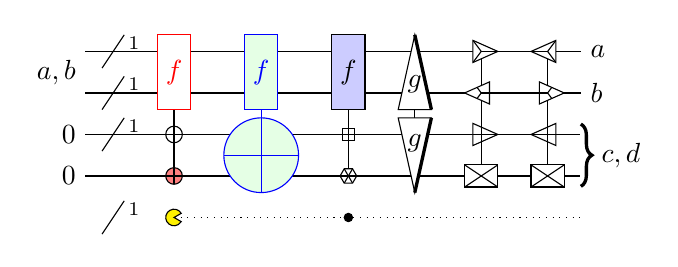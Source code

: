 %! \usetikzlibrary{decorations.pathreplacing,decorations.pathmorphing}
\begin{tikzpicture}[scale=1.0,x=1pt,y=1pt]
\filldraw[color=white] (0.0, -7.5) rectangle (179.0, 67.5);
% Drawing wires
% Line 1: a b W a,b
\draw[color=black] (0.0,60.0) -- (179.0,60.0);
%   Deferring wire label at (0.0,60.0)
% Line 4: x W owire
\draw[color=black,dotted] (32.0,0.0) -- (179.0,0.0);
% Line 2: c W 0
\draw[color=black] (0.0,30.0) -- (179.0,30.0);
\draw[color=black] (0.0,30.0) node[left] {$0$};
% Line 1: a b W a,b
\draw[color=black] (0.0,45.0) -- (179.0,45.0);
\draw[color=black] (0.0,52.5) node[left] {$a,b$};
% Line 3: d W 0
\draw[color=black] (0.0,15.0) -- (179.0,15.0);
\draw[color=black] (0.0,15.0) node[left] {$0$};
% Done with wires; drawing gates
% Line 10: a b c x / 1
\draw (6.0, 54.0) -- (14.0, 66.0);
\draw (12.0, 63.0) node[right] {$\scriptstyle{1}$};
\draw (6.0, 39.0) -- (14.0, 51.0);
\draw (12.0, 48.0) node[right] {$\scriptstyle{1}$};
\draw (6.0, 24.0) -- (14.0, 36.0);
\draw (12.0, 33.0) node[right] {$\scriptstyle{1}$};
\draw (6.0, -6.0) -- (14.0, 6.0);
\draw (12.0, 3.0) node[right] {$\scriptstyle{1}$};
% Line 11: x:op="\draw[fill=yellow] (0,0) -- (30:3pt) arc (30:330:3pt) -- cycle;":sh=0:style=dotted:qwire
\begin{scope}
\begin{scope}[shift={(32.0,0.0)}]
\draw[fill=yellow] (0,0) -- (30:3pt) arc (30:330:3pt) -- cycle;
\end{scope}
\end{scope}
% Line 12: a b G:color=red $f$ +c +d:fill=red!50!white
\draw (32.0,60.0) -- (32.0,15.0);
\begin{scope}[color=red]
\begin{scope}
\draw[fill=white] (32.0, 52.5) +(-45.0:8.485pt and 19.092pt) -- +(45.0:8.485pt and 19.092pt) -- +(135.0:8.485pt and 19.092pt) -- +(225.0:8.485pt and 19.092pt) -- cycle;
\clip (32.0, 52.5) +(-45.0:8.485pt and 19.092pt) -- +(45.0:8.485pt and 19.092pt) -- +(135.0:8.485pt and 19.092pt) -- +(225.0:8.485pt and 19.092pt) -- cycle;
\draw (32.0, 52.5) node {$f$};
\end{scope}
\end{scope}
\begin{scope}
\draw[fill=white] (32.0, 30.0) circle(3.0pt);
\clip (32.0, 30.0) circle(3.0pt);
\draw (29.0, 30.0) -- (35.0, 30.0);
\draw (32.0, 27.0) -- (32.0, 33.0);
\end{scope}
\begin{scope}
\draw[fill=red!50!white] (32.0, 15.0) circle(3.0pt);
\clip (32.0, 15.0) circle(3.0pt);
\draw (29.0, 15.0) -- (35.0, 15.0);
\draw (32.0, 12.0) -- (32.0, 18.0);
\end{scope}
% Line 13: a b G $f$ c d P:size=27 + color=blue fi=green!10!white
\begin{scope}[color=blue]
\draw (63.5,60.0) -- (63.5,15.0);
\begin{scope}[color=blue]
\begin{scope}
\draw[fill=green!10!white] (63.5, 52.5) +(-45.0:8.485pt and 19.092pt) -- +(45.0:8.485pt and 19.092pt) -- +(135.0:8.485pt and 19.092pt) -- +(225.0:8.485pt and 19.092pt) -- cycle;
\clip (63.5, 52.5) +(-45.0:8.485pt and 19.092pt) -- +(45.0:8.485pt and 19.092pt) -- +(135.0:8.485pt and 19.092pt) -- +(225.0:8.485pt and 19.092pt) -- cycle;
\draw (63.5, 52.5) node {$f$};
\end{scope}
\end{scope}
\begin{scope}[color=blue]
\begin{scope}
\draw[fill=green!10!white] (63.5, 22.5) circle(13.5pt);
\clip (63.5, 22.5) circle(13.5pt);
\draw (50.0, 22.5) -- (77.0, 22.5);
\draw (63.5, 9.0) -- (63.5, 36.0);
\end{scope}
\end{scope}
\end{scope}
% Line 14: x TOUCH
% Line 15: a b G:op=$f$ +c:sh=box d:sh=6:op=* fi=blue!20!white
\draw (95.0,60.0) -- (95.0,15.0);
\begin{scope}
\draw[fill=blue!20!white] (95.0, 52.5) +(-45.0:8.485pt and 19.092pt) -- +(45.0:8.485pt and 19.092pt) -- +(135.0:8.485pt and 19.092pt) -- +(225.0:8.485pt and 19.092pt) -- cycle;
\clip (95.0, 52.5) +(-45.0:8.485pt and 19.092pt) -- +(45.0:8.485pt and 19.092pt) -- +(135.0:8.485pt and 19.092pt) -- +(225.0:8.485pt and 19.092pt) -- cycle;
\draw (95.0, 52.5) node {$f$};
\end{scope}
\begin{scope}
\draw[fill=white] (95.0, 30.0) +(-45.0:3.0pt) -- +(45.0:3.0pt) -- +(135.0:3.0pt) -- +(225.0:3.0pt) -- cycle;
\clip (95.0, 30.0) +(-45.0:3.0pt) -- +(45.0:3.0pt) -- +(135.0:3.0pt) -- +(225.0:3.0pt) -- cycle;
\draw (92.0, 30.0) -- (98.0, 30.0);
\draw (95.0, 27.0) -- (95.0, 33.0);
\end{scope}
\begin{scope}
\draw[fill=white] (95.0, 15.0) +(-60.0:3.0pt) -- +(0.0:3.0pt) -- +(60.0:3.0pt) -- +(120.0:3.0pt) -- +(180.0:3.0pt) -- +(240.0:3.0pt) -- cycle;
\clip (95.0, 15.0) +(-60.0:3.0pt) -- +(0.0:3.0pt) -- +(60.0:3.0pt) -- +(120.0:3.0pt) -- +(180.0:3.0pt) -- +(240.0:3.0pt) -- cycle;
\draw (95.0, 15.0) -- +(-60.0:3.0pt);
\draw (95.0, 15.0) -- +(0.0:3.0pt);
\draw (95.0, 15.0) -- +(60.0:3.0pt);
\draw (95.0, 15.0) -- +(120.0:3.0pt);
\draw (95.0, 15.0) -- +(180.0:3.0pt);
\draw (95.0, 15.0) -- +(240.0:3.0pt);
\end{scope}
% Line 17: x:sh=1
\filldraw (95.0, 0.0) circle(1.5pt);
% Line 16: a b G|:shape=3 $g$ c d G|:shape=-3 $g$
\draw (119.0,60.0) -- (119.0,15.0);
\begin{scope}
\draw[fill=white] (119.0, 48.0) +(-30.0:6.928pt and 18.0pt) -- +(90.0:6.928pt and 18.0pt) -- +(210.0:6.928pt and 18.0pt) -- cycle;
\draw[very thick,solid] (119.0, 48.0) +(-30.0:6.928pt and 18.0pt) -- +(90.0:6.928pt and 18.0pt);
\clip (119.0, 48.0) +(-30.0:6.928pt and 18.0pt) -- +(90.0:6.928pt and 18.0pt) -- +(210.0:6.928pt and 18.0pt) -- cycle;
\draw (119.0, 48.0) node {$g$};
\end{scope}
\begin{scope}
\draw[fill=white] (119.0, 27.0) +(-90.0:6.928pt and 18.0pt) -- +(30.0:6.928pt and 18.0pt) -- +(150.0:6.928pt and 18.0pt) -- cycle;
\draw[very thick,solid] (119.0, 27.0) +(-90.0:6.928pt and 18.0pt) -- +(30.0:6.928pt and 18.0pt);
\clip (119.0, 27.0) +(-90.0:6.928pt and 18.0pt) -- +(30.0:6.928pt and 18.0pt) -- +(150.0:6.928pt and 18.0pt) -- cycle;
\draw (119.0, 27.0) node {$g$};
\end{scope}
% Line 18: a G:op=*:sh=> b G:op=-*:sh=< c G:op=+:sh=> d G:op=x breadth=8
\draw (143.0,60.0) -- (143.0,15.0);
\begin{scope}
\draw[fill=white] (143.0, 60.0) +(0.0:6.0pt and 4.619pt) -- +(120.0:6.0pt and 4.619pt) -- +(240.0:6.0pt and 4.619pt) -- cycle;
\clip (143.0, 60.0) +(0.0:6.0pt and 4.619pt) -- +(120.0:6.0pt and 4.619pt) -- +(240.0:6.0pt and 4.619pt) -- cycle;
\draw (143.0, 60.0) -- +(0.0:6.0pt and 4.619pt);
\draw (143.0, 60.0) -- +(120.0:6.0pt and 4.619pt);
\draw (143.0, 60.0) -- +(240.0:6.0pt and 4.619pt);
\end{scope}
\begin{scope}
\draw[fill=white] (143.0, 45.0) +(-60.0:6.0pt and 4.619pt) -- +(60.0:6.0pt and 4.619pt) -- +(180.0:6.0pt and 4.619pt) -- cycle;
\clip (143.0, 45.0) +(-60.0:6.0pt and 4.619pt) -- +(60.0:6.0pt and 4.619pt) -- +(180.0:6.0pt and 4.619pt) -- cycle;
\draw (143.0, 45.0) -- +(0.0:6.0pt and 4.619pt);
\draw (143.0, 45.0) -- +(120.0:6.0pt and 4.619pt);
\draw (143.0, 45.0) -- +(240.0:6.0pt and 4.619pt);
\end{scope}
\begin{scope}
\draw[fill=white] (143.0, 30.0) +(0.0:6.0pt and 4.619pt) -- +(120.0:6.0pt and 4.619pt) -- +(240.0:6.0pt and 4.619pt) -- cycle;
\clip (143.0, 30.0) +(0.0:6.0pt and 4.619pt) -- +(120.0:6.0pt and 4.619pt) -- +(240.0:6.0pt and 4.619pt) -- cycle;
\draw (137.0, 30.0) -- (149.0, 30.0);
\draw (143.0, 25.381) -- (143.0, 34.619);
\end{scope}
\begin{scope}
\draw[fill=white] (143.0, 15.0) +(-45.0:8.485pt and 5.657pt) -- +(45.0:8.485pt and 5.657pt) -- +(135.0:8.485pt and 5.657pt) -- +(225.0:8.485pt and 5.657pt) -- cycle;
\clip (143.0, 15.0) +(-45.0:8.485pt and 5.657pt) -- +(45.0:8.485pt and 5.657pt) -- +(135.0:8.485pt and 5.657pt) -- +(225.0:8.485pt and 5.657pt) -- cycle;
\draw (137.0, 11.0) -- (149.0, 19.0);
\draw (137.0, 19.0) -- (149.0, 11.0);
\end{scope}
\draw (167.0,60.0) -- (167.0,15.0);
\begin{scope}
\draw[fill=white] (167.0, 60.0) +(-60.0:6.0pt and 4.619pt) -- +(60.0:6.0pt and 4.619pt) -- +(180.0:6.0pt and 4.619pt) -- cycle;
\clip (167.0, 60.0) +(-60.0:6.0pt and 4.619pt) -- +(60.0:6.0pt and 4.619pt) -- +(180.0:6.0pt and 4.619pt) -- cycle;
\draw (167.0, 60.0) -- +(-60.0:6.0pt and 4.619pt);
\draw (167.0, 60.0) -- +(60.0:6.0pt and 4.619pt);
\draw (167.0, 60.0) -- +(180.0:6.0pt and 4.619pt);
\end{scope}
\begin{scope}
\draw[fill=white] (167.0, 45.0) +(0.0:6.0pt and 4.619pt) -- +(120.0:6.0pt and 4.619pt) -- +(240.0:6.0pt and 4.619pt) -- cycle;
\clip (167.0, 45.0) +(0.0:6.0pt and 4.619pt) -- +(120.0:6.0pt and 4.619pt) -- +(240.0:6.0pt and 4.619pt) -- cycle;
\draw (167.0, 45.0) -- +(60.0:6.0pt and 4.619pt);
\draw (167.0, 45.0) -- +(180.0:6.0pt and 4.619pt);
\draw (167.0, 45.0) -- +(300.0:6.0pt and 4.619pt);
\end{scope}
\begin{scope}
\draw[fill=white] (167.0, 30.0) +(-60.0:6.0pt and 4.619pt) -- +(60.0:6.0pt and 4.619pt) -- +(180.0:6.0pt and 4.619pt) -- cycle;
\clip (167.0, 30.0) +(-60.0:6.0pt and 4.619pt) -- +(60.0:6.0pt and 4.619pt) -- +(180.0:6.0pt and 4.619pt) -- cycle;
\draw (161.0, 30.0) -- (173.0, 30.0);
\draw (167.0, 25.381) -- (167.0, 34.619);
\end{scope}
\begin{scope}
\draw[fill=white] (167.0, 15.0) +(-45.0:8.485pt and 5.657pt) -- +(45.0:8.485pt and 5.657pt) -- +(135.0:8.485pt and 5.657pt) -- +(225.0:8.485pt and 5.657pt) -- cycle;
\clip (167.0, 15.0) +(-45.0:8.485pt and 5.657pt) -- +(45.0:8.485pt and 5.657pt) -- +(135.0:8.485pt and 5.657pt) -- +(225.0:8.485pt and 5.657pt) -- cycle;
\draw (161.0, 11.0) -- (173.0, 19.0);
\draw (161.0, 19.0) -- (173.0, 11.0);
\end{scope}
% Done with gates; drawing ending labels
\draw[color=black] (179.0,60.0) node[right] {$a$};
%   Deferring wire label at (179.0,30.0)
\draw[color=black] (179.0,45.0) node[right] {$b$};
\filldraw[color=white,fill=white] (179.0,11.25) rectangle (183.0,33.75);
\draw[decorate,decoration={brace,mirror,amplitude = 4.0pt},very thick] (179.0,11.25) -- (179.0,33.75);
\draw[color=black] (183.0,22.5) node[right] {$c,d$};
% Done with ending labels; drawing cut lines and comments
% Done with comments
\end{tikzpicture}
